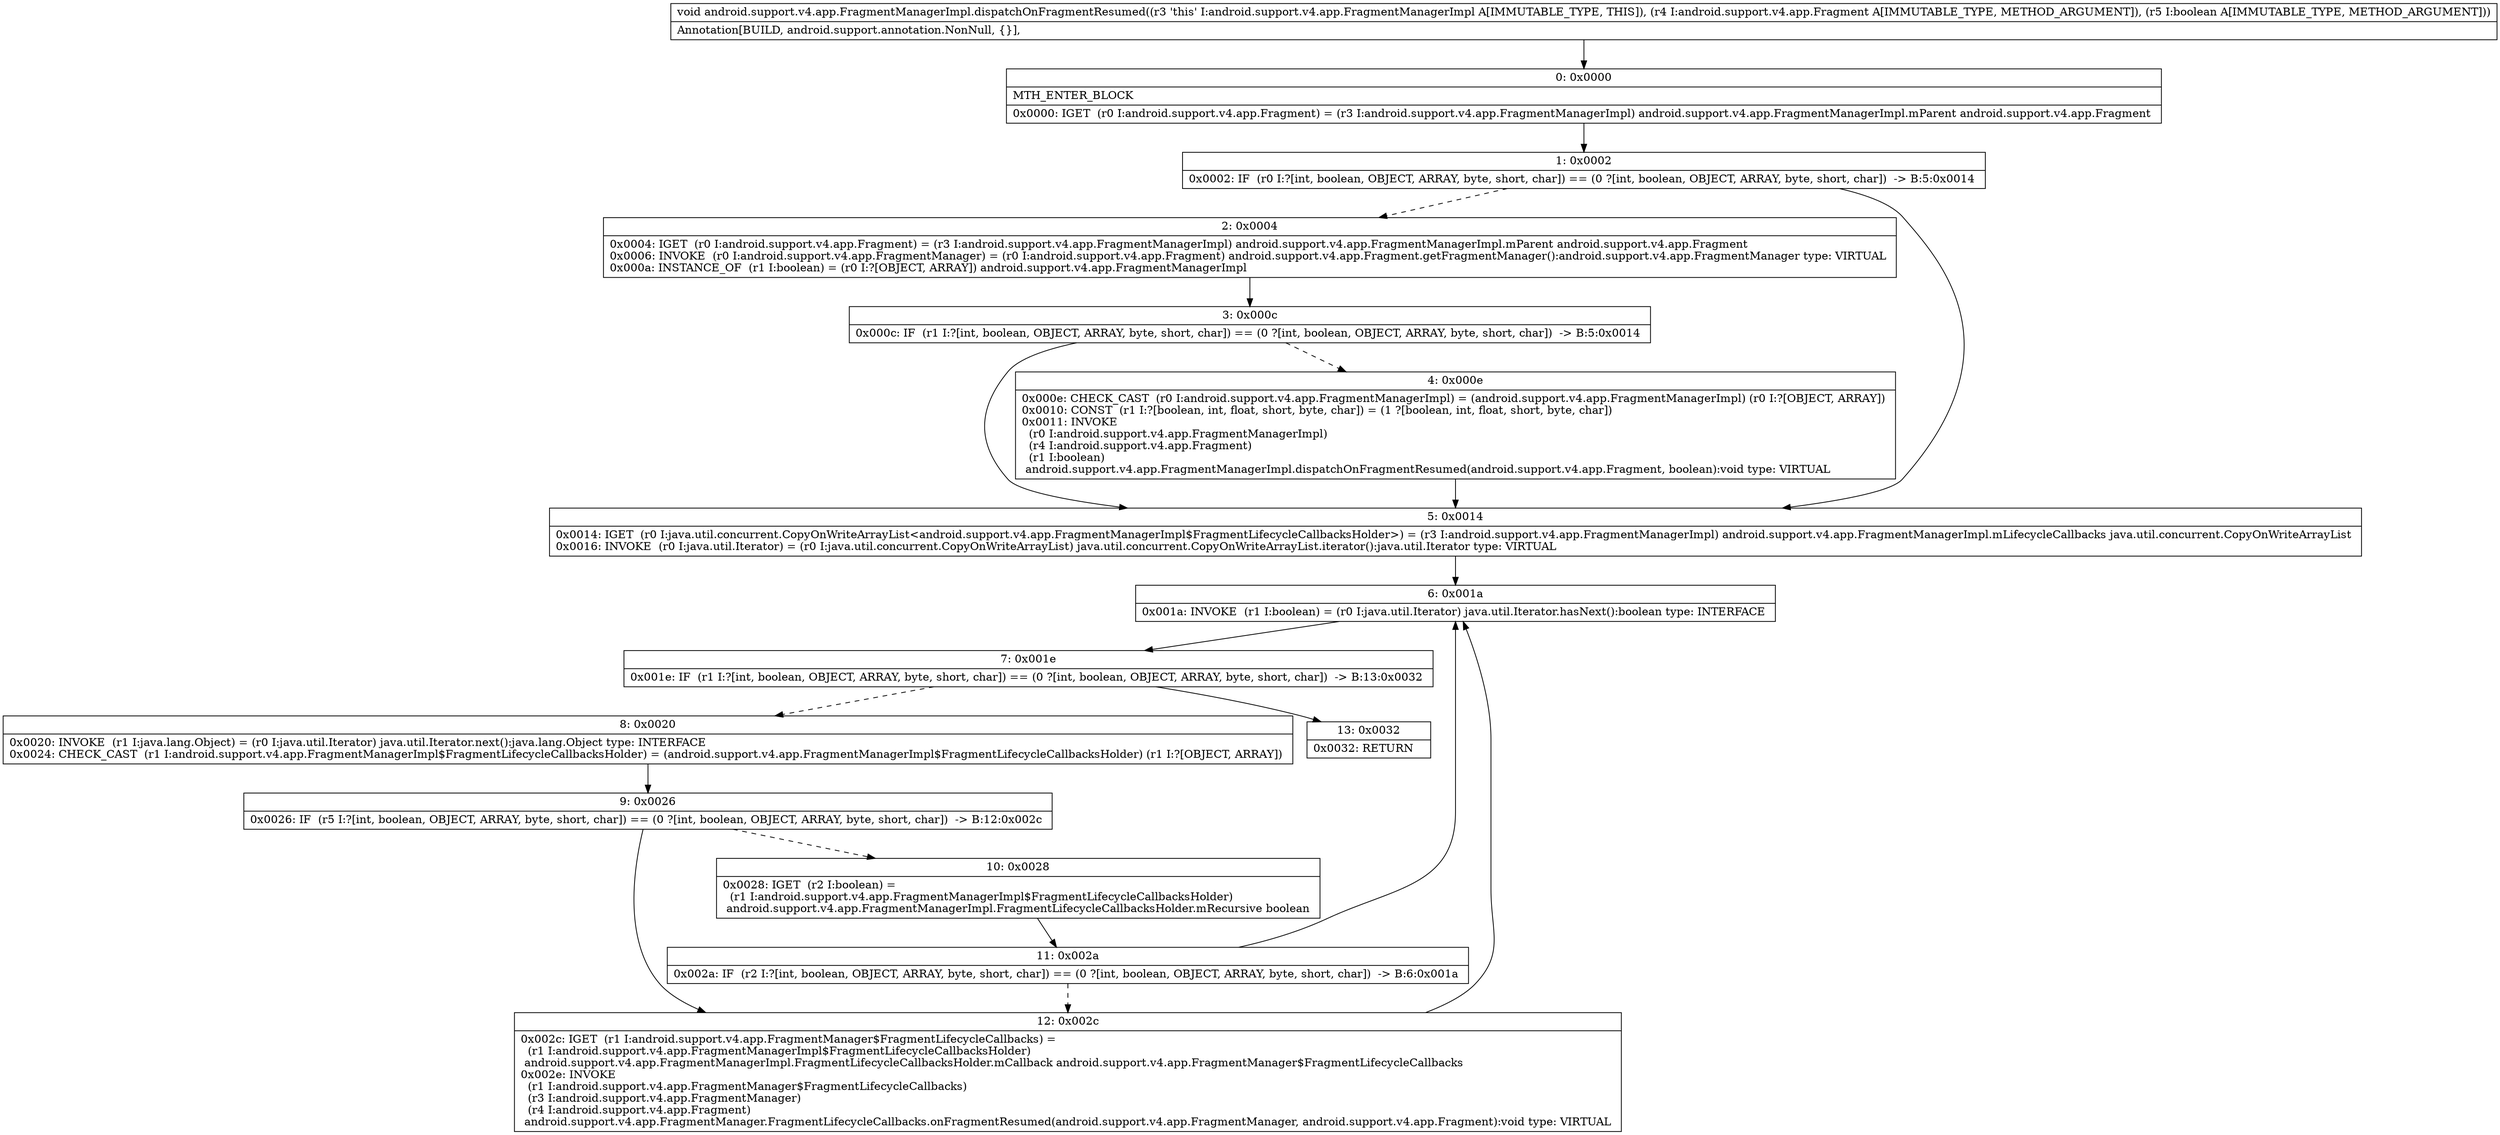 digraph "CFG forandroid.support.v4.app.FragmentManagerImpl.dispatchOnFragmentResumed(Landroid\/support\/v4\/app\/Fragment;Z)V" {
Node_0 [shape=record,label="{0\:\ 0x0000|MTH_ENTER_BLOCK\l|0x0000: IGET  (r0 I:android.support.v4.app.Fragment) = (r3 I:android.support.v4.app.FragmentManagerImpl) android.support.v4.app.FragmentManagerImpl.mParent android.support.v4.app.Fragment \l}"];
Node_1 [shape=record,label="{1\:\ 0x0002|0x0002: IF  (r0 I:?[int, boolean, OBJECT, ARRAY, byte, short, char]) == (0 ?[int, boolean, OBJECT, ARRAY, byte, short, char])  \-\> B:5:0x0014 \l}"];
Node_2 [shape=record,label="{2\:\ 0x0004|0x0004: IGET  (r0 I:android.support.v4.app.Fragment) = (r3 I:android.support.v4.app.FragmentManagerImpl) android.support.v4.app.FragmentManagerImpl.mParent android.support.v4.app.Fragment \l0x0006: INVOKE  (r0 I:android.support.v4.app.FragmentManager) = (r0 I:android.support.v4.app.Fragment) android.support.v4.app.Fragment.getFragmentManager():android.support.v4.app.FragmentManager type: VIRTUAL \l0x000a: INSTANCE_OF  (r1 I:boolean) = (r0 I:?[OBJECT, ARRAY]) android.support.v4.app.FragmentManagerImpl \l}"];
Node_3 [shape=record,label="{3\:\ 0x000c|0x000c: IF  (r1 I:?[int, boolean, OBJECT, ARRAY, byte, short, char]) == (0 ?[int, boolean, OBJECT, ARRAY, byte, short, char])  \-\> B:5:0x0014 \l}"];
Node_4 [shape=record,label="{4\:\ 0x000e|0x000e: CHECK_CAST  (r0 I:android.support.v4.app.FragmentManagerImpl) = (android.support.v4.app.FragmentManagerImpl) (r0 I:?[OBJECT, ARRAY]) \l0x0010: CONST  (r1 I:?[boolean, int, float, short, byte, char]) = (1 ?[boolean, int, float, short, byte, char]) \l0x0011: INVOKE  \l  (r0 I:android.support.v4.app.FragmentManagerImpl)\l  (r4 I:android.support.v4.app.Fragment)\l  (r1 I:boolean)\l android.support.v4.app.FragmentManagerImpl.dispatchOnFragmentResumed(android.support.v4.app.Fragment, boolean):void type: VIRTUAL \l}"];
Node_5 [shape=record,label="{5\:\ 0x0014|0x0014: IGET  (r0 I:java.util.concurrent.CopyOnWriteArrayList\<android.support.v4.app.FragmentManagerImpl$FragmentLifecycleCallbacksHolder\>) = (r3 I:android.support.v4.app.FragmentManagerImpl) android.support.v4.app.FragmentManagerImpl.mLifecycleCallbacks java.util.concurrent.CopyOnWriteArrayList \l0x0016: INVOKE  (r0 I:java.util.Iterator) = (r0 I:java.util.concurrent.CopyOnWriteArrayList) java.util.concurrent.CopyOnWriteArrayList.iterator():java.util.Iterator type: VIRTUAL \l}"];
Node_6 [shape=record,label="{6\:\ 0x001a|0x001a: INVOKE  (r1 I:boolean) = (r0 I:java.util.Iterator) java.util.Iterator.hasNext():boolean type: INTERFACE \l}"];
Node_7 [shape=record,label="{7\:\ 0x001e|0x001e: IF  (r1 I:?[int, boolean, OBJECT, ARRAY, byte, short, char]) == (0 ?[int, boolean, OBJECT, ARRAY, byte, short, char])  \-\> B:13:0x0032 \l}"];
Node_8 [shape=record,label="{8\:\ 0x0020|0x0020: INVOKE  (r1 I:java.lang.Object) = (r0 I:java.util.Iterator) java.util.Iterator.next():java.lang.Object type: INTERFACE \l0x0024: CHECK_CAST  (r1 I:android.support.v4.app.FragmentManagerImpl$FragmentLifecycleCallbacksHolder) = (android.support.v4.app.FragmentManagerImpl$FragmentLifecycleCallbacksHolder) (r1 I:?[OBJECT, ARRAY]) \l}"];
Node_9 [shape=record,label="{9\:\ 0x0026|0x0026: IF  (r5 I:?[int, boolean, OBJECT, ARRAY, byte, short, char]) == (0 ?[int, boolean, OBJECT, ARRAY, byte, short, char])  \-\> B:12:0x002c \l}"];
Node_10 [shape=record,label="{10\:\ 0x0028|0x0028: IGET  (r2 I:boolean) = \l  (r1 I:android.support.v4.app.FragmentManagerImpl$FragmentLifecycleCallbacksHolder)\l android.support.v4.app.FragmentManagerImpl.FragmentLifecycleCallbacksHolder.mRecursive boolean \l}"];
Node_11 [shape=record,label="{11\:\ 0x002a|0x002a: IF  (r2 I:?[int, boolean, OBJECT, ARRAY, byte, short, char]) == (0 ?[int, boolean, OBJECT, ARRAY, byte, short, char])  \-\> B:6:0x001a \l}"];
Node_12 [shape=record,label="{12\:\ 0x002c|0x002c: IGET  (r1 I:android.support.v4.app.FragmentManager$FragmentLifecycleCallbacks) = \l  (r1 I:android.support.v4.app.FragmentManagerImpl$FragmentLifecycleCallbacksHolder)\l android.support.v4.app.FragmentManagerImpl.FragmentLifecycleCallbacksHolder.mCallback android.support.v4.app.FragmentManager$FragmentLifecycleCallbacks \l0x002e: INVOKE  \l  (r1 I:android.support.v4.app.FragmentManager$FragmentLifecycleCallbacks)\l  (r3 I:android.support.v4.app.FragmentManager)\l  (r4 I:android.support.v4.app.Fragment)\l android.support.v4.app.FragmentManager.FragmentLifecycleCallbacks.onFragmentResumed(android.support.v4.app.FragmentManager, android.support.v4.app.Fragment):void type: VIRTUAL \l}"];
Node_13 [shape=record,label="{13\:\ 0x0032|0x0032: RETURN   \l}"];
MethodNode[shape=record,label="{void android.support.v4.app.FragmentManagerImpl.dispatchOnFragmentResumed((r3 'this' I:android.support.v4.app.FragmentManagerImpl A[IMMUTABLE_TYPE, THIS]), (r4 I:android.support.v4.app.Fragment A[IMMUTABLE_TYPE, METHOD_ARGUMENT]), (r5 I:boolean A[IMMUTABLE_TYPE, METHOD_ARGUMENT]))  | Annotation[BUILD, android.support.annotation.NonNull, \{\}], \l}"];
MethodNode -> Node_0;
Node_0 -> Node_1;
Node_1 -> Node_2[style=dashed];
Node_1 -> Node_5;
Node_2 -> Node_3;
Node_3 -> Node_4[style=dashed];
Node_3 -> Node_5;
Node_4 -> Node_5;
Node_5 -> Node_6;
Node_6 -> Node_7;
Node_7 -> Node_8[style=dashed];
Node_7 -> Node_13;
Node_8 -> Node_9;
Node_9 -> Node_10[style=dashed];
Node_9 -> Node_12;
Node_10 -> Node_11;
Node_11 -> Node_6;
Node_11 -> Node_12[style=dashed];
Node_12 -> Node_6;
}

